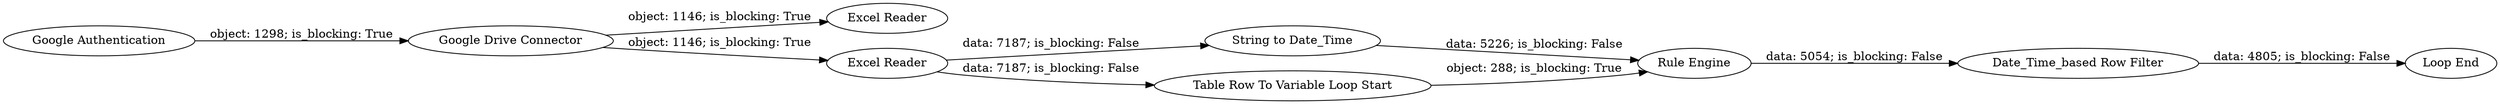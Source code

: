 digraph {
	"5718854857798823244_15" [label="Google Authentication"]
	"5380029419405681_10" [label="Date_Time_based Row Filter"]
	"5380029419405681_5" [label="String to Date_Time"]
	"5718854857798823244_13" [label="Google Drive Connector"]
	"5380029419405681_9" [label="Table Row To Variable Loop Start"]
	"5718854857798823244_1" [label="Excel Reader"]
	"5718854857798823244_2" [label="Excel Reader"]
	"5380029419405681_4" [label="Rule Engine"]
	"5380029419405681_8" [label="Loop End"]
	"5380029419405681_4" -> "5380029419405681_10" [label="data: 5054; is_blocking: False"]
	"5718854857798823244_13" -> "5718854857798823244_2" [label="object: 1146; is_blocking: True"]
	"5718854857798823244_13" -> "5718854857798823244_1" [label="object: 1146; is_blocking: True"]
	"5718854857798823244_2" -> "5380029419405681_5" [label="data: 7187; is_blocking: False"]
	"5380029419405681_9" -> "5380029419405681_4" [label="object: 288; is_blocking: True"]
	"5718854857798823244_15" -> "5718854857798823244_13" [label="object: 1298; is_blocking: True"]
	"5718854857798823244_2" -> "5380029419405681_9" [label="data: 7187; is_blocking: False"]
	"5380029419405681_10" -> "5380029419405681_8" [label="data: 4805; is_blocking: False"]
	"5380029419405681_5" -> "5380029419405681_4" [label="data: 5226; is_blocking: False"]
	rankdir=LR
}
